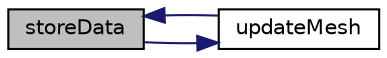 digraph "storeData"
{
  bgcolor="transparent";
  edge [fontname="Helvetica",fontsize="10",labelfontname="Helvetica",labelfontsize="10"];
  node [fontname="Helvetica",fontsize="10",shape=record];
  rankdir="LR";
  Node13039 [label="storeData",height=0.2,width=0.4,color="black", fillcolor="grey75", style="filled", fontcolor="black"];
  Node13039 -> Node13040 [color="midnightblue",fontsize="10",style="solid",fontname="Helvetica"];
  Node13040 [label="updateMesh",height=0.2,width=0.4,color="black",URL="$a25857.html#a40c42acbe53bccc55da8fbe26a3076d1",tooltip="Update for external change to mesh. changedFaces are in new mesh. "];
  Node13040 -> Node13039 [color="midnightblue",fontsize="10",style="solid",fontname="Helvetica"];
}
